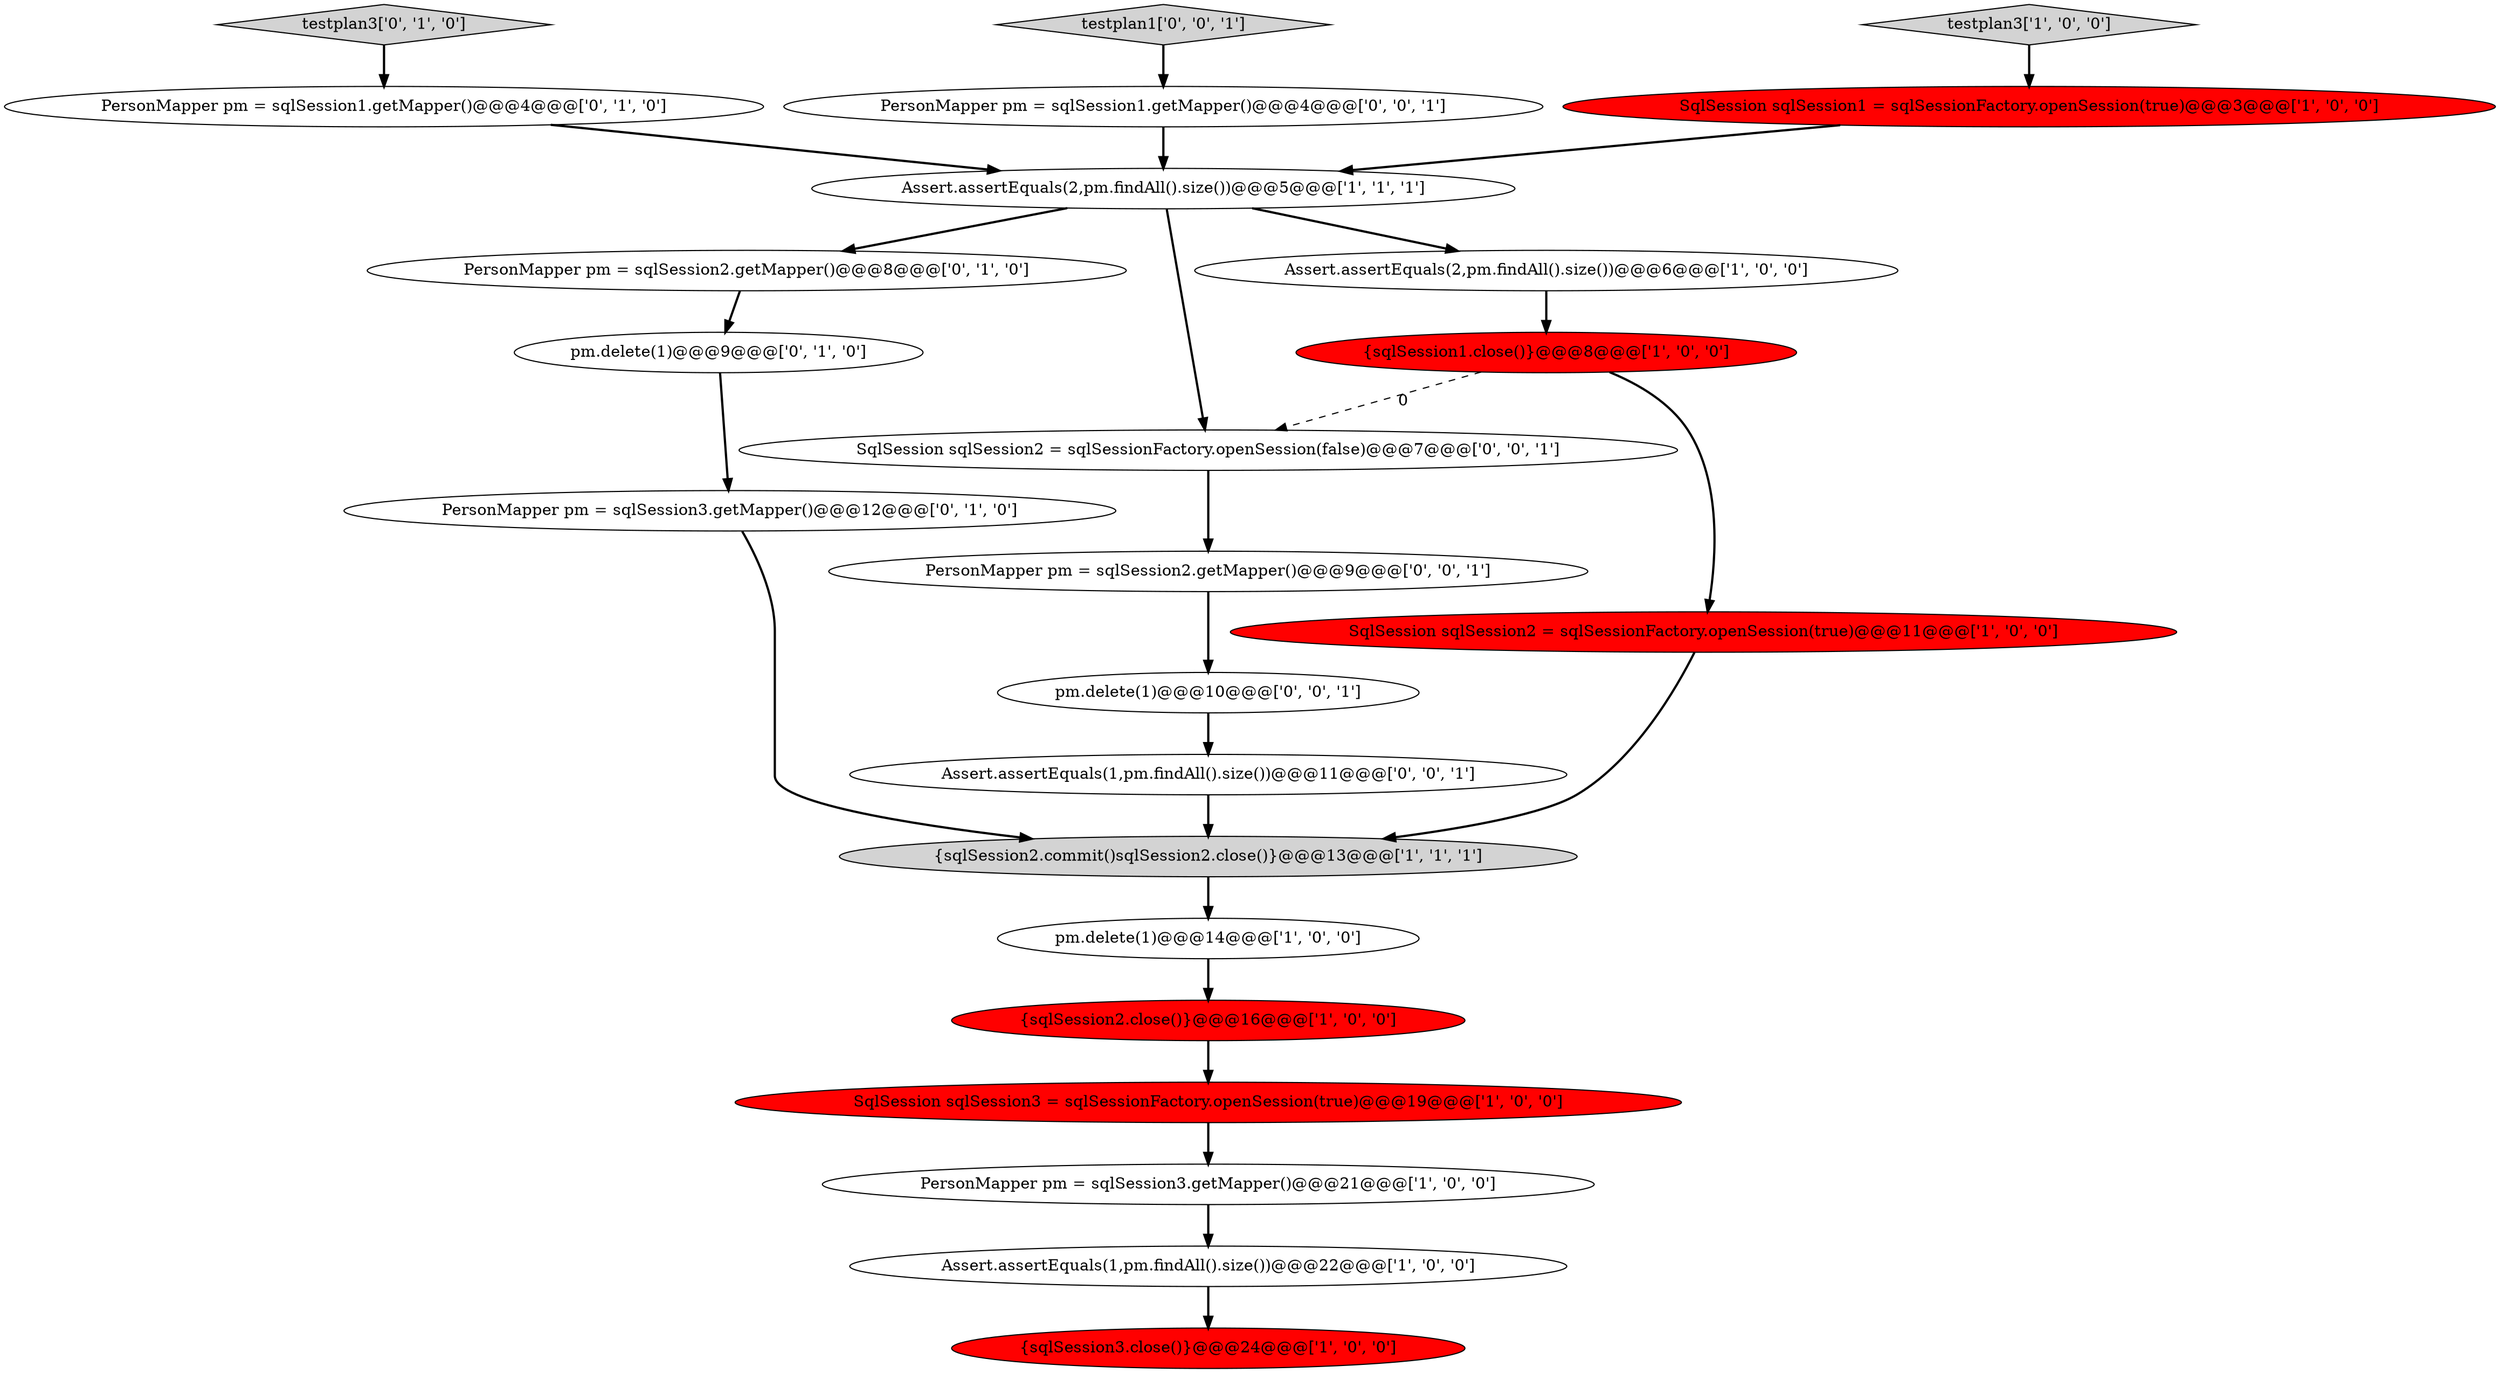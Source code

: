 digraph {
13 [style = filled, label = "PersonMapper pm = sqlSession3.getMapper()@@@12@@@['0', '1', '0']", fillcolor = white, shape = ellipse image = "AAA0AAABBB2BBB"];
15 [style = filled, label = "PersonMapper pm = sqlSession1.getMapper()@@@4@@@['0', '1', '0']", fillcolor = white, shape = ellipse image = "AAA0AAABBB2BBB"];
17 [style = filled, label = "pm.delete(1)@@@9@@@['0', '1', '0']", fillcolor = white, shape = ellipse image = "AAA0AAABBB2BBB"];
11 [style = filled, label = "Assert.assertEquals(2,pm.findAll().size())@@@5@@@['1', '1', '1']", fillcolor = white, shape = ellipse image = "AAA0AAABBB1BBB"];
18 [style = filled, label = "pm.delete(1)@@@10@@@['0', '0', '1']", fillcolor = white, shape = ellipse image = "AAA0AAABBB3BBB"];
8 [style = filled, label = "{sqlSession1.close()}@@@8@@@['1', '0', '0']", fillcolor = red, shape = ellipse image = "AAA1AAABBB1BBB"];
14 [style = filled, label = "testplan3['0', '1', '0']", fillcolor = lightgray, shape = diamond image = "AAA0AAABBB2BBB"];
7 [style = filled, label = "PersonMapper pm = sqlSession3.getMapper()@@@21@@@['1', '0', '0']", fillcolor = white, shape = ellipse image = "AAA0AAABBB1BBB"];
2 [style = filled, label = "{sqlSession2.commit()sqlSession2.close()}@@@13@@@['1', '1', '1']", fillcolor = lightgray, shape = ellipse image = "AAA0AAABBB1BBB"];
0 [style = filled, label = "SqlSession sqlSession3 = sqlSessionFactory.openSession(true)@@@19@@@['1', '0', '0']", fillcolor = red, shape = ellipse image = "AAA1AAABBB1BBB"];
6 [style = filled, label = "Assert.assertEquals(1,pm.findAll().size())@@@22@@@['1', '0', '0']", fillcolor = white, shape = ellipse image = "AAA0AAABBB1BBB"];
23 [style = filled, label = "Assert.assertEquals(1,pm.findAll().size())@@@11@@@['0', '0', '1']", fillcolor = white, shape = ellipse image = "AAA0AAABBB3BBB"];
22 [style = filled, label = "PersonMapper pm = sqlSession2.getMapper()@@@9@@@['0', '0', '1']", fillcolor = white, shape = ellipse image = "AAA0AAABBB3BBB"];
19 [style = filled, label = "PersonMapper pm = sqlSession1.getMapper()@@@4@@@['0', '0', '1']", fillcolor = white, shape = ellipse image = "AAA0AAABBB3BBB"];
1 [style = filled, label = "testplan3['1', '0', '0']", fillcolor = lightgray, shape = diamond image = "AAA0AAABBB1BBB"];
5 [style = filled, label = "SqlSession sqlSession1 = sqlSessionFactory.openSession(true)@@@3@@@['1', '0', '0']", fillcolor = red, shape = ellipse image = "AAA1AAABBB1BBB"];
21 [style = filled, label = "SqlSession sqlSession2 = sqlSessionFactory.openSession(false)@@@7@@@['0', '0', '1']", fillcolor = white, shape = ellipse image = "AAA0AAABBB3BBB"];
16 [style = filled, label = "PersonMapper pm = sqlSession2.getMapper()@@@8@@@['0', '1', '0']", fillcolor = white, shape = ellipse image = "AAA0AAABBB2BBB"];
3 [style = filled, label = "pm.delete(1)@@@14@@@['1', '0', '0']", fillcolor = white, shape = ellipse image = "AAA0AAABBB1BBB"];
10 [style = filled, label = "Assert.assertEquals(2,pm.findAll().size())@@@6@@@['1', '0', '0']", fillcolor = white, shape = ellipse image = "AAA0AAABBB1BBB"];
20 [style = filled, label = "testplan1['0', '0', '1']", fillcolor = lightgray, shape = diamond image = "AAA0AAABBB3BBB"];
12 [style = filled, label = "{sqlSession3.close()}@@@24@@@['1', '0', '0']", fillcolor = red, shape = ellipse image = "AAA1AAABBB1BBB"];
9 [style = filled, label = "{sqlSession2.close()}@@@16@@@['1', '0', '0']", fillcolor = red, shape = ellipse image = "AAA1AAABBB1BBB"];
4 [style = filled, label = "SqlSession sqlSession2 = sqlSessionFactory.openSession(true)@@@11@@@['1', '0', '0']", fillcolor = red, shape = ellipse image = "AAA1AAABBB1BBB"];
1->5 [style = bold, label=""];
11->16 [style = bold, label=""];
9->0 [style = bold, label=""];
18->23 [style = bold, label=""];
2->3 [style = bold, label=""];
11->21 [style = bold, label=""];
19->11 [style = bold, label=""];
4->2 [style = bold, label=""];
16->17 [style = bold, label=""];
8->21 [style = dashed, label="0"];
0->7 [style = bold, label=""];
3->9 [style = bold, label=""];
22->18 [style = bold, label=""];
15->11 [style = bold, label=""];
10->8 [style = bold, label=""];
21->22 [style = bold, label=""];
11->10 [style = bold, label=""];
7->6 [style = bold, label=""];
14->15 [style = bold, label=""];
5->11 [style = bold, label=""];
17->13 [style = bold, label=""];
23->2 [style = bold, label=""];
8->4 [style = bold, label=""];
20->19 [style = bold, label=""];
13->2 [style = bold, label=""];
6->12 [style = bold, label=""];
}
